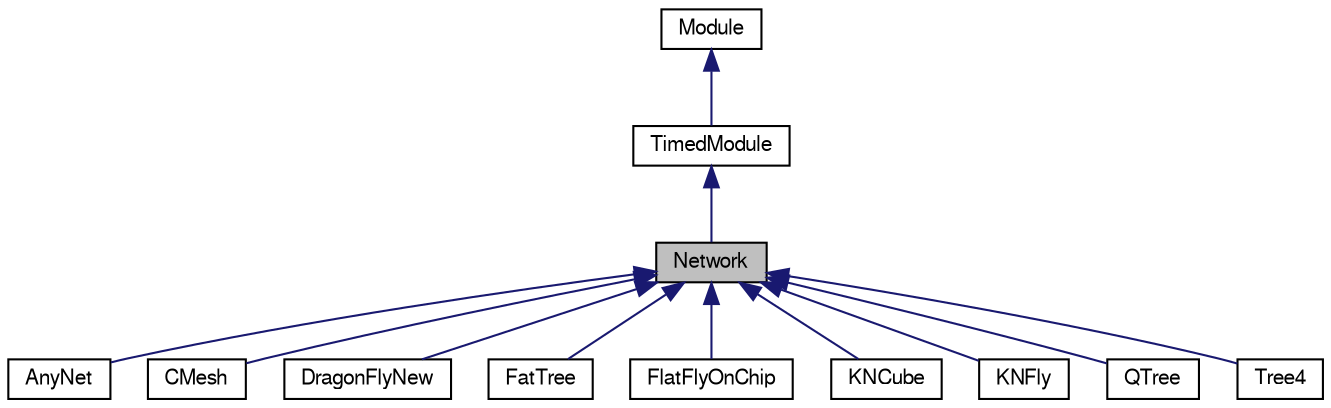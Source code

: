 digraph "Network"
{
  bgcolor="transparent";
  edge [fontname="FreeSans",fontsize="10",labelfontname="FreeSans",labelfontsize="10"];
  node [fontname="FreeSans",fontsize="10",shape=record];
  Node0 [label="Network",height=0.2,width=0.4,color="black", fillcolor="grey75", style="filled", fontcolor="black"];
  Node1 -> Node0 [dir="back",color="midnightblue",fontsize="10",style="solid",fontname="FreeSans"];
  Node1 [label="TimedModule",height=0.2,width=0.4,color="black",URL="$classTimedModule.html"];
  Node2 -> Node1 [dir="back",color="midnightblue",fontsize="10",style="solid",fontname="FreeSans"];
  Node2 [label="Module",height=0.2,width=0.4,color="black",URL="$classModule.html"];
  Node0 -> Node3 [dir="back",color="midnightblue",fontsize="10",style="solid",fontname="FreeSans"];
  Node3 [label="AnyNet",height=0.2,width=0.4,color="black",URL="$classAnyNet.html"];
  Node0 -> Node4 [dir="back",color="midnightblue",fontsize="10",style="solid",fontname="FreeSans"];
  Node4 [label="CMesh",height=0.2,width=0.4,color="black",URL="$classCMesh.html"];
  Node0 -> Node5 [dir="back",color="midnightblue",fontsize="10",style="solid",fontname="FreeSans"];
  Node5 [label="DragonFlyNew",height=0.2,width=0.4,color="black",URL="$classDragonFlyNew.html"];
  Node0 -> Node6 [dir="back",color="midnightblue",fontsize="10",style="solid",fontname="FreeSans"];
  Node6 [label="FatTree",height=0.2,width=0.4,color="black",URL="$classFatTree.html"];
  Node0 -> Node7 [dir="back",color="midnightblue",fontsize="10",style="solid",fontname="FreeSans"];
  Node7 [label="FlatFlyOnChip",height=0.2,width=0.4,color="black",URL="$classFlatFlyOnChip.html"];
  Node0 -> Node8 [dir="back",color="midnightblue",fontsize="10",style="solid",fontname="FreeSans"];
  Node8 [label="KNCube",height=0.2,width=0.4,color="black",URL="$classKNCube.html"];
  Node0 -> Node9 [dir="back",color="midnightblue",fontsize="10",style="solid",fontname="FreeSans"];
  Node9 [label="KNFly",height=0.2,width=0.4,color="black",URL="$classKNFly.html"];
  Node0 -> Node10 [dir="back",color="midnightblue",fontsize="10",style="solid",fontname="FreeSans"];
  Node10 [label="QTree",height=0.2,width=0.4,color="black",URL="$classQTree.html"];
  Node0 -> Node11 [dir="back",color="midnightblue",fontsize="10",style="solid",fontname="FreeSans"];
  Node11 [label="Tree4",height=0.2,width=0.4,color="black",URL="$classTree4.html"];
}
